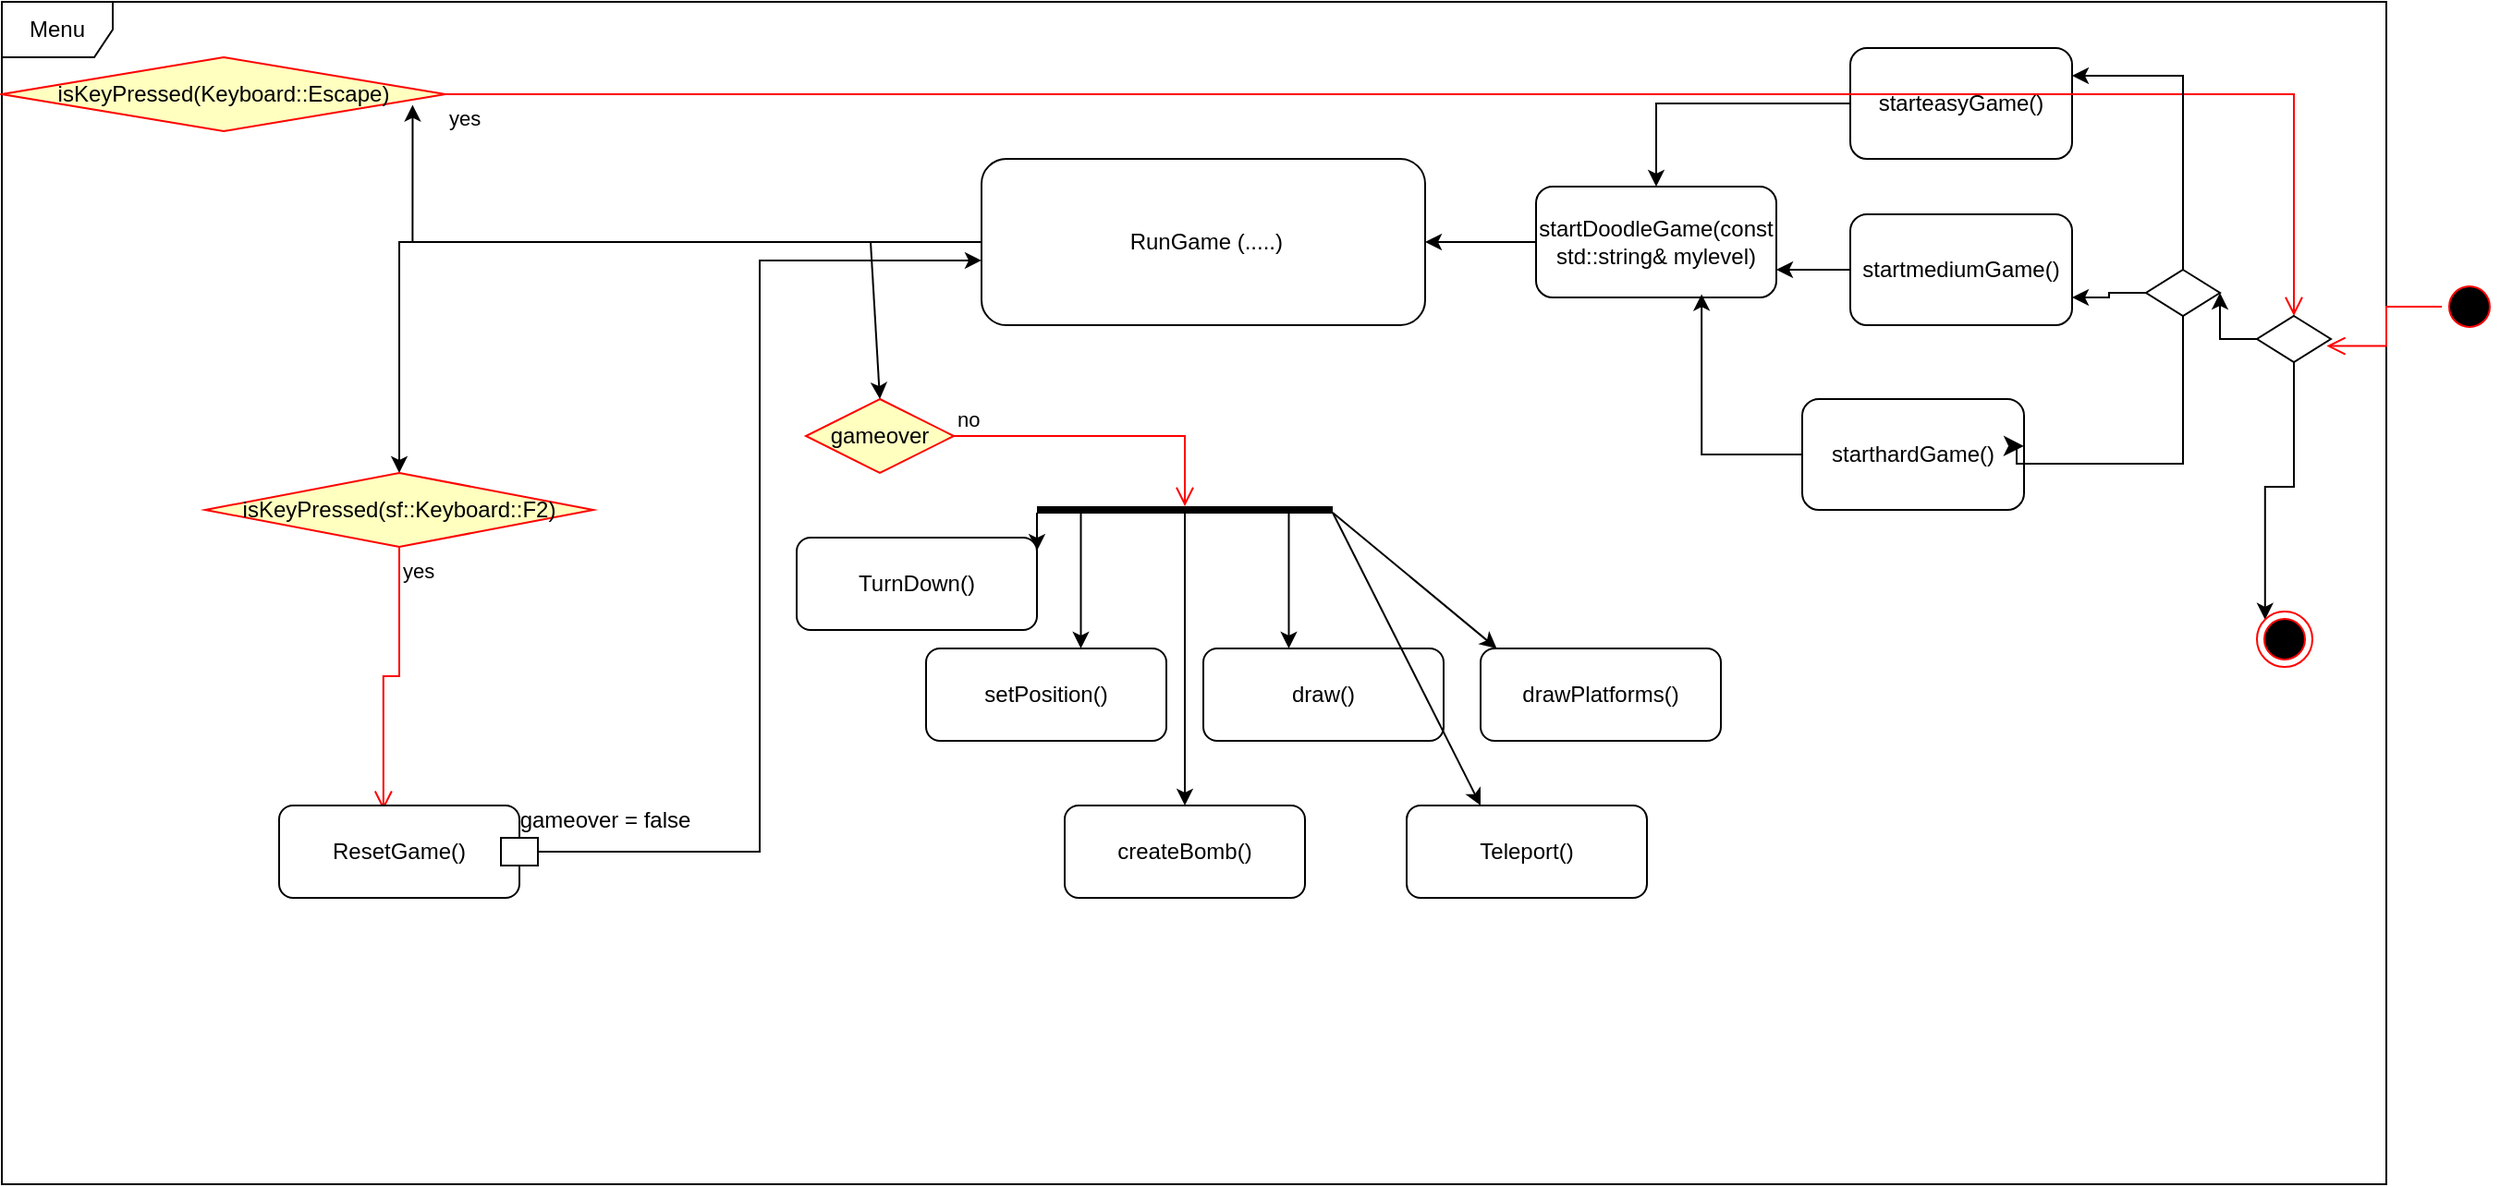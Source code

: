 <mxfile version="23.1.6" type="device">
  <diagram name="Сторінка-1" id="8TBUVyi5BWyhotSZRznd">
    <mxGraphModel dx="2053" dy="1911" grid="1" gridSize="10" guides="1" tooltips="1" connect="1" arrows="1" fold="1" page="1" pageScale="1" pageWidth="827" pageHeight="1169" math="0" shadow="0">
      <root>
        <mxCell id="0" />
        <mxCell id="1" parent="0" />
        <mxCell id="HNJoWr5GMsP5crq_2kIg-16" style="edgeStyle=orthogonalEdgeStyle;rounded=0;orthogonalLoop=1;jettySize=auto;html=1;" parent="1" source="HNJoWr5GMsP5crq_2kIg-1" target="HNJoWr5GMsP5crq_2kIg-15" edge="1">
          <mxGeometry relative="1" as="geometry" />
        </mxCell>
        <mxCell id="HNJoWr5GMsP5crq_2kIg-1" value="startDoodleGame(const std::string&amp;amp; mylevel)" style="rounded=1;whiteSpace=wrap;html=1;" parent="1" vertex="1">
          <mxGeometry x="90" y="-970" width="130" height="60" as="geometry" />
        </mxCell>
        <mxCell id="HNJoWr5GMsP5crq_2kIg-2" value="Menu" style="shape=umlFrame;whiteSpace=wrap;html=1;pointerEvents=0;" parent="1" vertex="1">
          <mxGeometry x="-740" y="-1070" width="1290" height="640" as="geometry" />
        </mxCell>
        <mxCell id="HNJoWr5GMsP5crq_2kIg-14" style="edgeStyle=orthogonalEdgeStyle;rounded=0;orthogonalLoop=1;jettySize=auto;html=1;" parent="1" source="HNJoWr5GMsP5crq_2kIg-8" target="HNJoWr5GMsP5crq_2kIg-1" edge="1">
          <mxGeometry relative="1" as="geometry" />
        </mxCell>
        <mxCell id="HNJoWr5GMsP5crq_2kIg-8" value="starteasyGame()" style="rounded=1;whiteSpace=wrap;html=1;" parent="1" vertex="1">
          <mxGeometry x="260" y="-1045" width="120" height="60" as="geometry" />
        </mxCell>
        <mxCell id="HNJoWr5GMsP5crq_2kIg-12" style="edgeStyle=orthogonalEdgeStyle;rounded=0;orthogonalLoop=1;jettySize=auto;html=1;entryX=1;entryY=0.75;entryDx=0;entryDy=0;" parent="1" source="HNJoWr5GMsP5crq_2kIg-9" target="HNJoWr5GMsP5crq_2kIg-1" edge="1">
          <mxGeometry relative="1" as="geometry" />
        </mxCell>
        <mxCell id="HNJoWr5GMsP5crq_2kIg-9" value="startmediumGame()" style="rounded=1;whiteSpace=wrap;html=1;" parent="1" vertex="1">
          <mxGeometry x="260" y="-955" width="120" height="60" as="geometry" />
        </mxCell>
        <mxCell id="HNJoWr5GMsP5crq_2kIg-10" value="starthardGame()" style="rounded=1;whiteSpace=wrap;html=1;" parent="1" vertex="1">
          <mxGeometry x="234" y="-855" width="120" height="60" as="geometry" />
        </mxCell>
        <mxCell id="HNJoWr5GMsP5crq_2kIg-11" style="edgeStyle=orthogonalEdgeStyle;rounded=0;orthogonalLoop=1;jettySize=auto;html=1;entryX=0.689;entryY=0.97;entryDx=0;entryDy=0;entryPerimeter=0;" parent="1" source="HNJoWr5GMsP5crq_2kIg-10" target="HNJoWr5GMsP5crq_2kIg-1" edge="1">
          <mxGeometry relative="1" as="geometry" />
        </mxCell>
        <mxCell id="HNJoWr5GMsP5crq_2kIg-58" style="edgeStyle=orthogonalEdgeStyle;rounded=0;orthogonalLoop=1;jettySize=auto;html=1;" parent="1" source="HNJoWr5GMsP5crq_2kIg-15" target="HNJoWr5GMsP5crq_2kIg-50" edge="1">
          <mxGeometry relative="1" as="geometry" />
        </mxCell>
        <mxCell id="HNJoWr5GMsP5crq_2kIg-15" value="&amp;nbsp;RunGame (.....)" style="rounded=1;whiteSpace=wrap;html=1;" parent="1" vertex="1">
          <mxGeometry x="-210" y="-985" width="240" height="90" as="geometry" />
        </mxCell>
        <mxCell id="HNJoWr5GMsP5crq_2kIg-27" value="" style="line;strokeWidth=4;html=1;perimeter=backbonePerimeter;points=[];outlineConnect=0;" parent="1" vertex="1">
          <mxGeometry x="-180" y="-800" width="160" height="10" as="geometry" />
        </mxCell>
        <mxCell id="HNJoWr5GMsP5crq_2kIg-30" value="" style="endArrow=classic;html=1;rounded=0;" parent="1" source="HNJoWr5GMsP5crq_2kIg-27" target="HNJoWr5GMsP5crq_2kIg-32" edge="1">
          <mxGeometry width="50" height="50" relative="1" as="geometry">
            <mxPoint x="170" y="-720" as="sourcePoint" />
            <mxPoint x="220" y="-770" as="targetPoint" />
          </mxGeometry>
        </mxCell>
        <mxCell id="HNJoWr5GMsP5crq_2kIg-31" value="drawPlatforms()" style="rounded=1;whiteSpace=wrap;html=1;" parent="1" vertex="1">
          <mxGeometry x="60" y="-720" width="130" height="50" as="geometry" />
        </mxCell>
        <mxCell id="HNJoWr5GMsP5crq_2kIg-32" value="draw()" style="rounded=1;whiteSpace=wrap;html=1;" parent="1" vertex="1">
          <mxGeometry x="-90" y="-720" width="130" height="50" as="geometry" />
        </mxCell>
        <mxCell id="HNJoWr5GMsP5crq_2kIg-33" value="setPosition()" style="rounded=1;whiteSpace=wrap;html=1;" parent="1" vertex="1">
          <mxGeometry x="-240" y="-720" width="130" height="50" as="geometry" />
        </mxCell>
        <mxCell id="HNJoWr5GMsP5crq_2kIg-34" value="" style="endArrow=classic;html=1;rounded=0;" parent="1" source="HNJoWr5GMsP5crq_2kIg-27" target="HNJoWr5GMsP5crq_2kIg-31" edge="1">
          <mxGeometry width="50" height="50" relative="1" as="geometry">
            <mxPoint x="-54" y="-784" as="sourcePoint" />
            <mxPoint x="-54" y="-680" as="targetPoint" />
          </mxGeometry>
        </mxCell>
        <mxCell id="HNJoWr5GMsP5crq_2kIg-35" value="" style="endArrow=classic;html=1;rounded=0;" parent="1" source="HNJoWr5GMsP5crq_2kIg-27" target="HNJoWr5GMsP5crq_2kIg-33" edge="1">
          <mxGeometry width="50" height="50" relative="1" as="geometry">
            <mxPoint x="-44" y="-774" as="sourcePoint" />
            <mxPoint x="-44" y="-670" as="targetPoint" />
          </mxGeometry>
        </mxCell>
        <mxCell id="HNJoWr5GMsP5crq_2kIg-36" value="" style="endArrow=classic;html=1;rounded=0;" parent="1" source="HNJoWr5GMsP5crq_2kIg-27" target="HNJoWr5GMsP5crq_2kIg-37" edge="1">
          <mxGeometry width="50" height="50" relative="1" as="geometry">
            <mxPoint x="-104" y="-720" as="sourcePoint" />
            <mxPoint x="160" y="-696" as="targetPoint" />
          </mxGeometry>
        </mxCell>
        <mxCell id="HNJoWr5GMsP5crq_2kIg-37" value="createBomb()" style="rounded=1;whiteSpace=wrap;html=1;" parent="1" vertex="1">
          <mxGeometry x="-165" y="-635" width="130" height="50" as="geometry" />
        </mxCell>
        <mxCell id="HNJoWr5GMsP5crq_2kIg-38" value="" style="endArrow=classic;html=1;rounded=0;" parent="1" source="HNJoWr5GMsP5crq_2kIg-27" target="HNJoWr5GMsP5crq_2kIg-39" edge="1">
          <mxGeometry width="50" height="50" relative="1" as="geometry">
            <mxPoint x="36" y="-720" as="sourcePoint" />
            <mxPoint x="300" y="-696" as="targetPoint" />
          </mxGeometry>
        </mxCell>
        <mxCell id="HNJoWr5GMsP5crq_2kIg-39" value="Teleport()" style="rounded=1;whiteSpace=wrap;html=1;" parent="1" vertex="1">
          <mxGeometry x="20" y="-635" width="130" height="50" as="geometry" />
        </mxCell>
        <mxCell id="HNJoWr5GMsP5crq_2kIg-40" value="" style="endArrow=classic;html=1;rounded=0;" parent="1" source="HNJoWr5GMsP5crq_2kIg-27" target="HNJoWr5GMsP5crq_2kIg-41" edge="1">
          <mxGeometry width="50" height="50" relative="1" as="geometry">
            <mxPoint x="-224" y="-720" as="sourcePoint" />
            <mxPoint x="40" y="-696" as="targetPoint" />
          </mxGeometry>
        </mxCell>
        <mxCell id="HNJoWr5GMsP5crq_2kIg-41" value="TurnDown()" style="rounded=1;whiteSpace=wrap;html=1;" parent="1" vertex="1">
          <mxGeometry x="-310" y="-780" width="130" height="50" as="geometry" />
        </mxCell>
        <mxCell id="HNJoWr5GMsP5crq_2kIg-42" value="gameover" style="rhombus;whiteSpace=wrap;html=1;fontColor=#000000;fillColor=#ffffc0;strokeColor=#ff0000;" parent="1" vertex="1">
          <mxGeometry x="-305" y="-855" width="80" height="40" as="geometry" />
        </mxCell>
        <mxCell id="HNJoWr5GMsP5crq_2kIg-43" value="no" style="edgeStyle=orthogonalEdgeStyle;html=1;align=left;verticalAlign=bottom;endArrow=open;endSize=8;strokeColor=#ff0000;rounded=0;" parent="1" source="HNJoWr5GMsP5crq_2kIg-42" target="HNJoWr5GMsP5crq_2kIg-27" edge="1">
          <mxGeometry x="-1" relative="1" as="geometry">
            <mxPoint x="-130" y="-870" as="targetPoint" />
          </mxGeometry>
        </mxCell>
        <mxCell id="HNJoWr5GMsP5crq_2kIg-50" value="isKeyPressed(sf::Keyboard::F2)" style="rhombus;whiteSpace=wrap;html=1;fontColor=#000000;fillColor=#ffffc0;strokeColor=#ff0000;" parent="1" vertex="1">
          <mxGeometry x="-630" y="-815" width="210" height="40" as="geometry" />
        </mxCell>
        <mxCell id="HNJoWr5GMsP5crq_2kIg-52" value="yes" style="edgeStyle=orthogonalEdgeStyle;html=1;align=left;verticalAlign=top;endArrow=open;endSize=8;strokeColor=#ff0000;rounded=0;entryX=0.434;entryY=0.047;entryDx=0;entryDy=0;entryPerimeter=0;" parent="1" source="HNJoWr5GMsP5crq_2kIg-50" target="HNJoWr5GMsP5crq_2kIg-54" edge="1">
          <mxGeometry x="-1" relative="1" as="geometry">
            <mxPoint x="-370" y="-570" as="targetPoint" />
          </mxGeometry>
        </mxCell>
        <mxCell id="HNJoWr5GMsP5crq_2kIg-54" value="ResetGame()" style="rounded=1;whiteSpace=wrap;html=1;" parent="1" vertex="1">
          <mxGeometry x="-590" y="-635" width="130" height="50" as="geometry" />
        </mxCell>
        <mxCell id="HNJoWr5GMsP5crq_2kIg-60" value="isKeyPressed(Keyboard::Escape)" style="rhombus;whiteSpace=wrap;html=1;fontColor=#000000;fillColor=#ffffc0;strokeColor=#ff0000;" parent="1" vertex="1">
          <mxGeometry x="-740" y="-1040" width="240" height="40" as="geometry" />
        </mxCell>
        <mxCell id="HNJoWr5GMsP5crq_2kIg-62" value="yes" style="edgeStyle=orthogonalEdgeStyle;html=1;align=left;verticalAlign=top;endArrow=open;endSize=8;strokeColor=#ff0000;rounded=0;entryX=0.5;entryY=0;entryDx=0;entryDy=0;" parent="1" source="HNJoWr5GMsP5crq_2kIg-60" target="Hp_AaXpPT5wj6KRCr_61-3" edge="1">
          <mxGeometry x="-1" relative="1" as="geometry">
            <mxPoint x="-600" y="-920" as="targetPoint" />
          </mxGeometry>
        </mxCell>
        <mxCell id="HNJoWr5GMsP5crq_2kIg-68" style="edgeStyle=orthogonalEdgeStyle;rounded=0;orthogonalLoop=1;jettySize=auto;html=1;entryX=0.926;entryY=0.645;entryDx=0;entryDy=0;entryPerimeter=0;" parent="1" source="HNJoWr5GMsP5crq_2kIg-15" target="HNJoWr5GMsP5crq_2kIg-60" edge="1">
          <mxGeometry relative="1" as="geometry">
            <Array as="points">
              <mxPoint x="-518" y="-940" />
            </Array>
          </mxGeometry>
        </mxCell>
        <mxCell id="HNJoWr5GMsP5crq_2kIg-71" value="" style="rounded=0;whiteSpace=wrap;html=1;" parent="1" vertex="1">
          <mxGeometry x="-470" y="-617.5" width="20" height="15" as="geometry" />
        </mxCell>
        <mxCell id="HNJoWr5GMsP5crq_2kIg-72" value="gameover = false" style="text;html=1;align=center;verticalAlign=middle;resizable=0;points=[];autosize=1;strokeColor=none;fillColor=none;" parent="1" vertex="1">
          <mxGeometry x="-474" y="-642" width="120" height="30" as="geometry" />
        </mxCell>
        <mxCell id="HNJoWr5GMsP5crq_2kIg-73" style="edgeStyle=orthogonalEdgeStyle;rounded=0;orthogonalLoop=1;jettySize=auto;html=1;entryX=0;entryY=0.611;entryDx=0;entryDy=0;entryPerimeter=0;" parent="1" source="HNJoWr5GMsP5crq_2kIg-71" target="HNJoWr5GMsP5crq_2kIg-15" edge="1">
          <mxGeometry relative="1" as="geometry" />
        </mxCell>
        <mxCell id="HNJoWr5GMsP5crq_2kIg-78" value="" style="endArrow=classic;html=1;rounded=0;entryX=0.5;entryY=0;entryDx=0;entryDy=0;" parent="1" target="HNJoWr5GMsP5crq_2kIg-42" edge="1">
          <mxGeometry width="50" height="50" relative="1" as="geometry">
            <mxPoint x="-270" y="-940" as="sourcePoint" />
            <mxPoint x="-34" y="-710" as="targetPoint" />
          </mxGeometry>
        </mxCell>
        <mxCell id="Hp_AaXpPT5wj6KRCr_61-10" style="edgeStyle=orthogonalEdgeStyle;rounded=0;orthogonalLoop=1;jettySize=auto;html=1;entryX=0;entryY=0;entryDx=0;entryDy=0;" parent="1" source="Hp_AaXpPT5wj6KRCr_61-3" target="Hp_AaXpPT5wj6KRCr_61-12" edge="1">
          <mxGeometry relative="1" as="geometry" />
        </mxCell>
        <mxCell id="Hp_AaXpPT5wj6KRCr_61-27" style="edgeStyle=orthogonalEdgeStyle;rounded=0;orthogonalLoop=1;jettySize=auto;html=1;" parent="1" source="Hp_AaXpPT5wj6KRCr_61-3" target="Hp_AaXpPT5wj6KRCr_61-16" edge="1">
          <mxGeometry relative="1" as="geometry" />
        </mxCell>
        <mxCell id="Hp_AaXpPT5wj6KRCr_61-3" value="" style="rhombus;whiteSpace=wrap;html=1;" parent="1" vertex="1">
          <mxGeometry x="480" y="-900" width="40" height="25" as="geometry" />
        </mxCell>
        <mxCell id="Hp_AaXpPT5wj6KRCr_61-5" value="" style="ellipse;html=1;shape=startState;fillColor=#000000;strokeColor=#ff0000;" parent="1" vertex="1">
          <mxGeometry x="580" y="-920" width="30" height="30" as="geometry" />
        </mxCell>
        <mxCell id="Hp_AaXpPT5wj6KRCr_61-6" value="" style="edgeStyle=orthogonalEdgeStyle;html=1;verticalAlign=bottom;endArrow=open;endSize=8;strokeColor=#ff0000;rounded=0;entryX=0.943;entryY=0.652;entryDx=0;entryDy=0;entryPerimeter=0;" parent="1" source="Hp_AaXpPT5wj6KRCr_61-5" target="Hp_AaXpPT5wj6KRCr_61-3" edge="1">
          <mxGeometry relative="1" as="geometry">
            <mxPoint x="545" y="-850" as="targetPoint" />
          </mxGeometry>
        </mxCell>
        <mxCell id="Hp_AaXpPT5wj6KRCr_61-12" value="" style="ellipse;html=1;shape=endState;fillColor=#000000;strokeColor=#ff0000;" parent="1" vertex="1">
          <mxGeometry x="480" y="-740" width="30" height="30" as="geometry" />
        </mxCell>
        <mxCell id="Hp_AaXpPT5wj6KRCr_61-17" style="edgeStyle=orthogonalEdgeStyle;rounded=0;orthogonalLoop=1;jettySize=auto;html=1;entryX=1;entryY=0.75;entryDx=0;entryDy=0;" parent="1" source="Hp_AaXpPT5wj6KRCr_61-16" target="HNJoWr5GMsP5crq_2kIg-9" edge="1">
          <mxGeometry relative="1" as="geometry" />
        </mxCell>
        <mxCell id="Hp_AaXpPT5wj6KRCr_61-26" style="edgeStyle=orthogonalEdgeStyle;rounded=0;orthogonalLoop=1;jettySize=auto;html=1;" parent="1" source="Hp_AaXpPT5wj6KRCr_61-16" target="HNJoWr5GMsP5crq_2kIg-8" edge="1">
          <mxGeometry relative="1" as="geometry">
            <Array as="points">
              <mxPoint x="440" y="-1030" />
            </Array>
          </mxGeometry>
        </mxCell>
        <mxCell id="Hp_AaXpPT5wj6KRCr_61-16" value="" style="rhombus;whiteSpace=wrap;html=1;" parent="1" vertex="1">
          <mxGeometry x="420" y="-925" width="40" height="25" as="geometry" />
        </mxCell>
        <mxCell id="Hp_AaXpPT5wj6KRCr_61-23" value="" style="edgeStyle=segmentEdgeStyle;endArrow=classic;html=1;curved=0;rounded=0;endSize=8;startSize=8;entryX=1;entryY=0.424;entryDx=0;entryDy=0;entryPerimeter=0;exitX=0.5;exitY=1;exitDx=0;exitDy=0;" parent="1" source="Hp_AaXpPT5wj6KRCr_61-16" target="HNJoWr5GMsP5crq_2kIg-10" edge="1">
          <mxGeometry width="50" height="50" relative="1" as="geometry">
            <mxPoint x="380" y="-790" as="sourcePoint" />
            <mxPoint x="430" y="-840" as="targetPoint" />
            <Array as="points">
              <mxPoint x="440" y="-820" />
              <mxPoint x="350" y="-820" />
              <mxPoint x="350" y="-830" />
            </Array>
          </mxGeometry>
        </mxCell>
      </root>
    </mxGraphModel>
  </diagram>
</mxfile>
